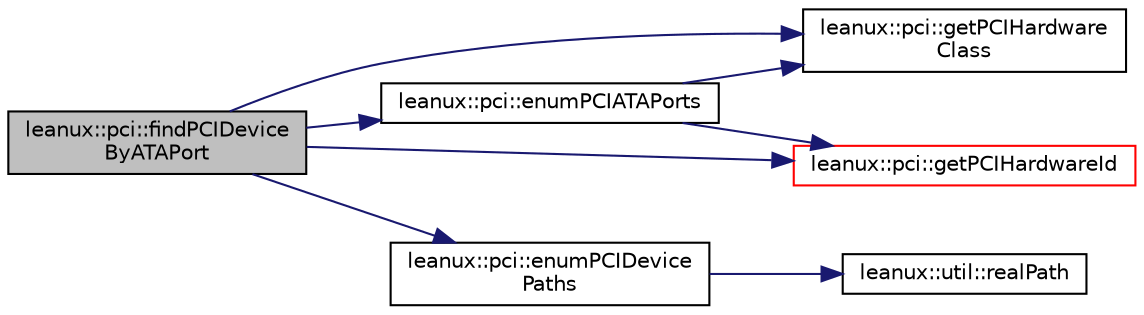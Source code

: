 digraph "leanux::pci::findPCIDeviceByATAPort"
{
 // LATEX_PDF_SIZE
  bgcolor="transparent";
  edge [fontname="Helvetica",fontsize="10",labelfontname="Helvetica",labelfontsize="10"];
  node [fontname="Helvetica",fontsize="10",shape=record];
  rankdir="LR";
  Node1 [label="leanux::pci::findPCIDevice\lByATAPort",height=0.2,width=0.4,color="black", fillcolor="grey75", style="filled", fontcolor="black",tooltip="return a device path relative to /sys/devices to the PCI device providing the ATA port."];
  Node1 -> Node2 [color="midnightblue",fontsize="10",style="solid",fontname="Helvetica"];
  Node2 [label="leanux::pci::enumPCIATAPorts",height=0.2,width=0.4,color="black",URL="$namespaceleanux_1_1pci.html#a1967209f3c225d3aec49ccd48f504777",tooltip="Enumerate ata ports for a given PCI device."];
  Node2 -> Node3 [color="midnightblue",fontsize="10",style="solid",fontname="Helvetica"];
  Node3 [label="leanux::pci::getPCIHardware\lClass",height=0.2,width=0.4,color="black",URL="$namespaceleanux_1_1pci.html#aab3769d433d88dded538fd64400409ff",tooltip="Transform a PCI class code to a PCIHardwareClass."];
  Node2 -> Node4 [color="midnightblue",fontsize="10",style="solid",fontname="Helvetica"];
  Node4 [label="leanux::pci::getPCIHardwareId",height=0.2,width=0.4,color="red",URL="$namespaceleanux_1_1pci.html#a48810ffbe83e8a8e357edfa1181c33a5",tooltip="get PCIHardwareId for a PCI device path relative to /sys/devives/"];
  Node1 -> Node6 [color="midnightblue",fontsize="10",style="solid",fontname="Helvetica"];
  Node6 [label="leanux::pci::enumPCIDevice\lPaths",height=0.2,width=0.4,color="black",URL="$namespaceleanux_1_1pci.html#a95ca6d83378b56a88dfc2a37e2b2fc8c",tooltip="get PCI device paths relative to /sys/devices/"];
  Node6 -> Node7 [color="midnightblue",fontsize="10",style="solid",fontname="Helvetica"];
  Node7 [label="leanux::util::realPath",height=0.2,width=0.4,color="black",URL="$namespaceleanux_1_1util.html#a9ae898fe02934e4905ef4665c2871158",tooltip="Convert a path on a filesystem to the realpath if the path is a link."];
  Node1 -> Node3 [color="midnightblue",fontsize="10",style="solid",fontname="Helvetica"];
  Node1 -> Node4 [color="midnightblue",fontsize="10",style="solid",fontname="Helvetica"];
}
